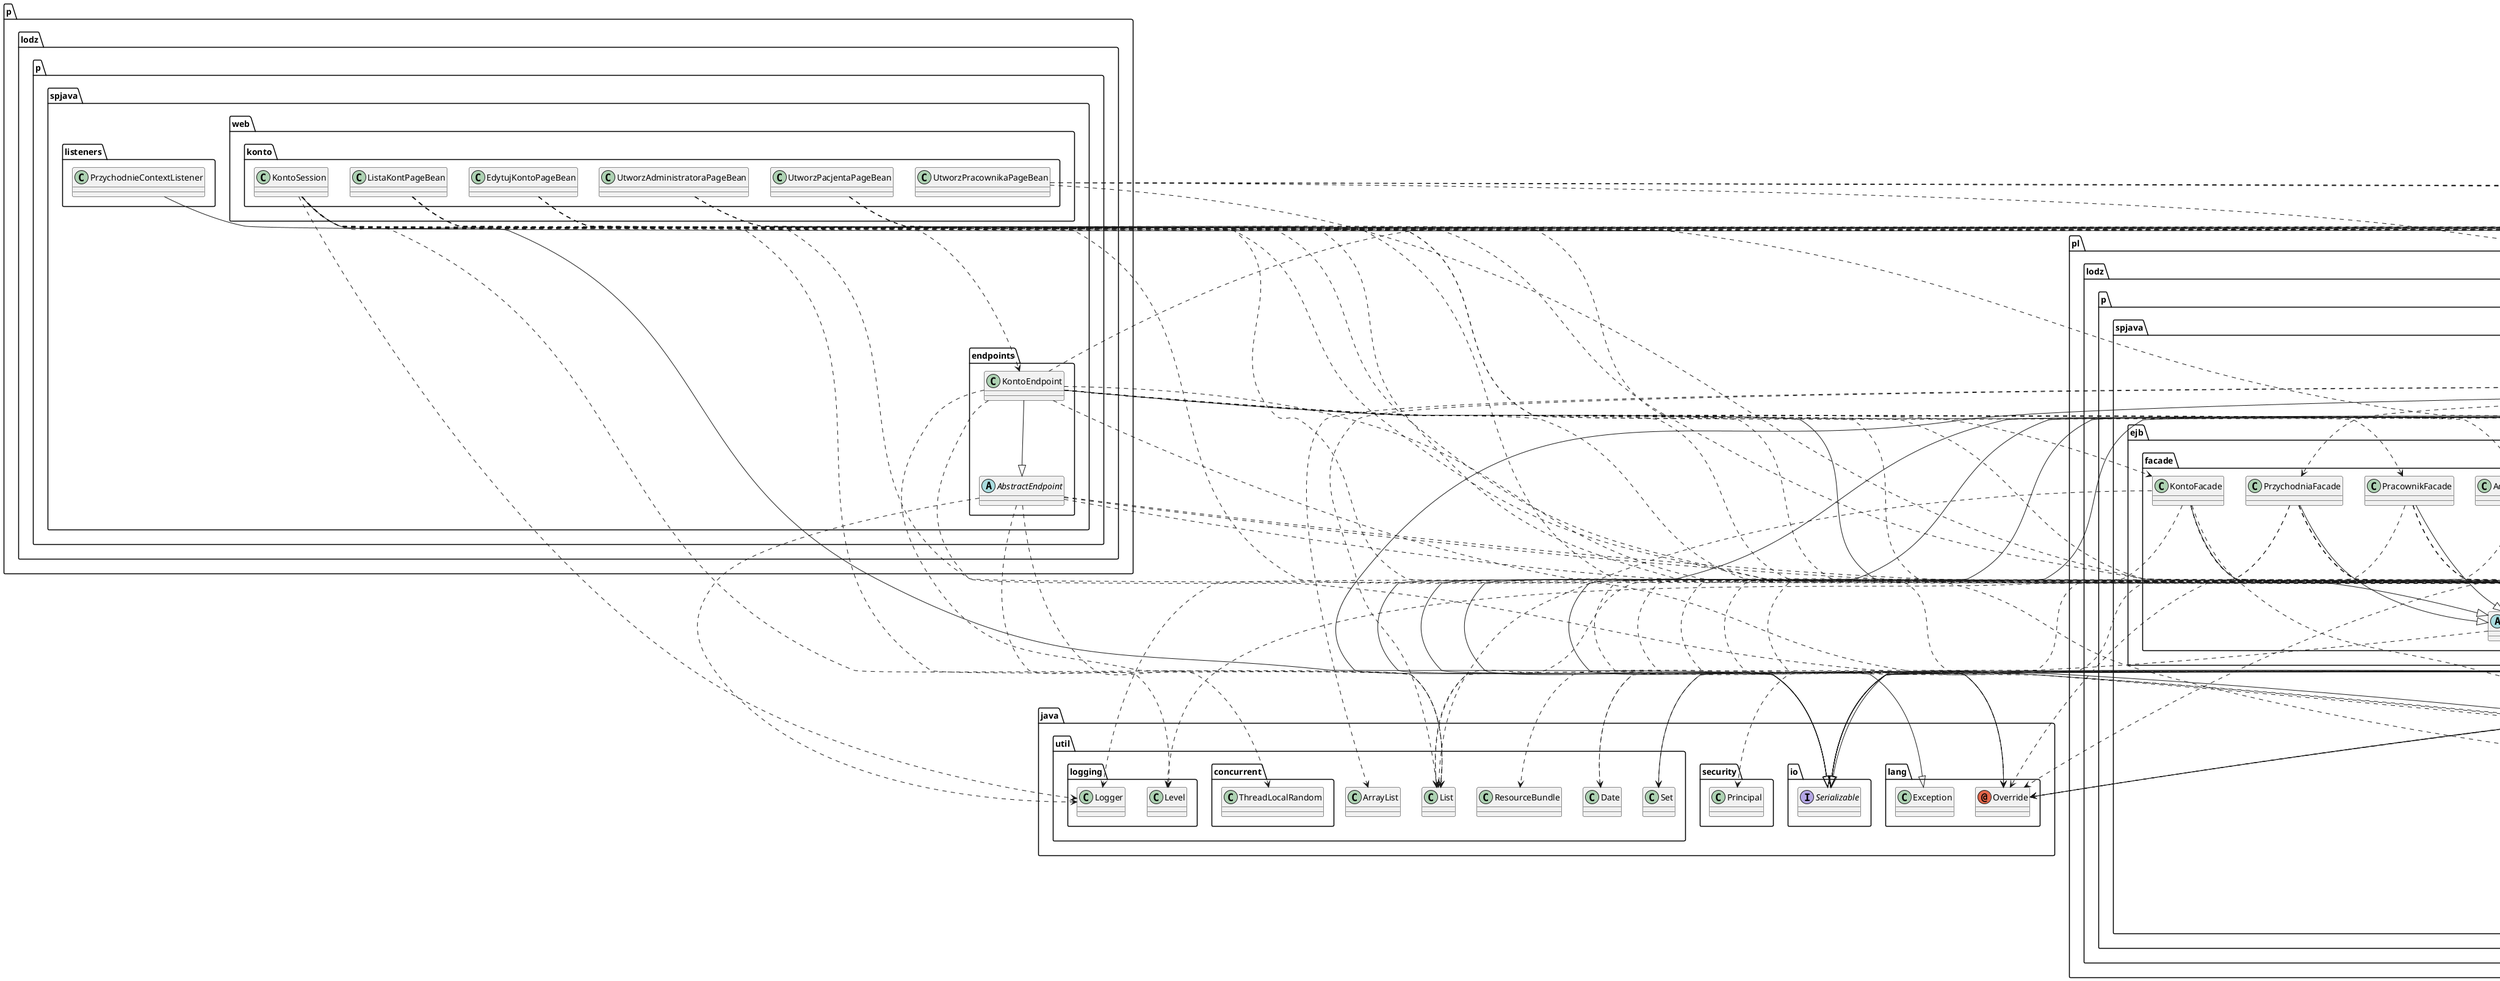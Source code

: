 @startuml
abstract class p.lodz.p.spjava.endpoints.AbstractEndpoint
abstract class pl.lodz.p.spjava.ejb.facade.AbstractFacade
abstract class pl.lodz.p.spjava.entity.AbstractEntity
abstract class pl.lodz.p.spjava.exception.AppBaseException
annotation java.lang.Override
annotation javax.annotation.PostConstruct
annotation javax.annotation.Resource
annotation javax.ejb.ApplicationException
annotation javax.ejb.LocalBean
annotation javax.ejb.Stateful
annotation javax.ejb.Stateless
annotation javax.ejb.TransactionAttribute
annotation javax.enterprise.context.RequestScoped
annotation javax.enterprise.context.SessionScoped
annotation javax.faces.view.ViewScoped
annotation javax.inject.Inject
annotation javax.inject.Named
annotation javax.interceptor.AroundInvoke
annotation javax.interceptor.Interceptors
annotation javax.persistence.Basic
annotation javax.persistence.Column
annotation javax.persistence.Embeddable
annotation javax.persistence.EmbeddedId
annotation javax.persistence.Entity
annotation javax.persistence.GeneratedValue
annotation javax.persistence.Id
annotation javax.persistence.JoinColumn
annotation javax.persistence.ManyToOne
annotation javax.persistence.MappedSuperclass
annotation javax.persistence.NamedQueries
annotation javax.persistence.NamedQuery
annotation javax.persistence.OneToMany
annotation javax.persistence.PersistenceContext
annotation javax.persistence.Table
annotation javax.persistence.Temporal
annotation javax.persistence.UniqueConstraint
annotation javax.persistence.Version
annotation javax.validation.constraints.NotNull
annotation javax.validation.constraints.Pattern
annotation javax.validation.constraints.Size
annotation javax.xml.bind.annotation.XmlTransient
annotation pl.lodz.p.spjava.entity.Column
annotation pl.lodz.p.spjava.entity.DiscriminatorColumn
annotation pl.lodz.p.spjava.entity.DiscriminatorValue
annotation pl.lodz.p.spjava.entity.Entity
annotation pl.lodz.p.spjava.entity.GeneratedValue
annotation pl.lodz.p.spjava.entity.Id
annotation pl.lodz.p.spjava.entity.Inheritance
annotation pl.lodz.p.spjava.entity.NamedQueries
annotation pl.lodz.p.spjava.entity.NamedQuery
annotation pl.lodz.p.spjava.entity.SecondaryTable
annotation pl.lodz.p.spjava.entity.Table
annotation pl.lodz.p.spjava.entity.TableGenerator
class java.lang.Exception
class java.security.Principal
class java.util.ArrayList
class java.util.Date
class java.util.List
class java.util.ResourceBundle
class java.util.Set
class java.util.concurrent.ThreadLocalRandom
class java.util.logging.Level
class java.util.logging.Logger
class javax.ejb.EJBException
class javax.ejb.SessionContext
class javax.ejb.TransactionAttributeType
class javax.faces.application.FacesMessage
class javax.faces.context.ExternalContext
class javax.faces.context.FacesContext
class javax.faces.model.DataModel
class javax.faces.model.ListDataModel
class javax.interceptor.InvocationContext
class javax.persistence.CascadeType
class javax.persistence.EntityManager
class javax.persistence.FetchType
class javax.persistence.GenerationType
class javax.persistence.TemporalType
class javax.persistence.TypedQuery
class javax.servlet.http.HttpSession
class javax.xml.bind.annotation.XmlRootElement
class p.lodz.p.spjava.endpoints.KontoEndpoint
class p.lodz.p.spjava.listeners.PrzychodnieContextListener
class p.lodz.p.spjava.web.konto.EdytujKontoPageBean
class p.lodz.p.spjava.web.konto.KontoSession
class p.lodz.p.spjava.web.konto.ListaKontPageBean
class p.lodz.p.spjava.web.konto.UtworzAdministratoraPageBean
class p.lodz.p.spjava.web.konto.UtworzPacjentaPageBean
class p.lodz.p.spjava.web.konto.UtworzPracownikaPageBean
class pl.lodz.p.spjava.config.PrzychodniaConverter
class pl.lodz.p.spjava.controllers.LekarzBean
class pl.lodz.p.spjava.controllers.PacjentBean
class pl.lodz.p.spjava.controllers.PrzychodniaBean
class pl.lodz.p.spjava.controllers.WizytaBean
class pl.lodz.p.spjava.ejb.facade.AdministratorFacade
class pl.lodz.p.spjava.ejb.facade.KontoFacade
class pl.lodz.p.spjava.ejb.facade.LekarzFacade
class pl.lodz.p.spjava.ejb.facade.PacjentFacade
class pl.lodz.p.spjava.ejb.facade.PracownikFacade
class pl.lodz.p.spjava.ejb.facade.PrzychodniaFacade
class pl.lodz.p.spjava.ejb.facade.WizytaFacade
class pl.lodz.p.spjava.ejb.intereceptor.LoggingInterceptor
class pl.lodz.p.spjava.entity.Administrator
class pl.lodz.p.spjava.entity.Konto
class pl.lodz.p.spjava.entity.Lekarz
class pl.lodz.p.spjava.entity.Pacjent
class pl.lodz.p.spjava.entity.Pracownik
class pl.lodz.p.spjava.entity.Przychodnia
class pl.lodz.p.spjava.entity.Wizyta
class pl.lodz.p.spjava.entity.WizytaPK
class pl.lodz.p.spjava.web.utils.ContextUtils
class pl.lodz.p.spjava.web.utils.KontoUtils
interface java.io.Serializable
interface javax.ejb.SessionSynchronization
interface javax.servlet.ServletContextListener
p.lodz.p.spjava.endpoints.AbstractEndpoint ..> javax.annotation.Resource
p.lodz.p.spjava.endpoints.AbstractEndpoint ..> java.util.concurrent.ThreadLocalRandom
p.lodz.p.spjava.endpoints.AbstractEndpoint ..> java.util.logging.Level
p.lodz.p.spjava.endpoints.AbstractEndpoint ..> java.util.logging.Logger
p.lodz.p.spjava.endpoints.AbstractEndpoint ..> javax.ejb.EJBException
p.lodz.p.spjava.endpoints.AbstractEndpoint ..> javax.ejb.SessionContext
pl.lodz.p.spjava.ejb.facade.AbstractFacade ..> java.util.List
pl.lodz.p.spjava.ejb.facade.AbstractFacade ..> javax.persistence.EntityManager
pl.lodz.p.spjava.entity.AbstractEntity ..> java.lang.Override
pl.lodz.p.spjava.entity.AbstractEntity ..> javax.persistence.Column
pl.lodz.p.spjava.entity.AbstractEntity ..> javax.persistence.MappedSuperclass
pl.lodz.p.spjava.entity.AbstractEntity ..> javax.persistence.Version
pl.lodz.p.spjava.exception.AppBaseException ..> javax.ejb.ApplicationException
pl.lodz.p.spjava.exception.AppBaseException --|> java.lang.Exception
p.lodz.p.spjava.endpoints.KontoEndpoint --|> p.lodz.p.spjava.endpoints.AbstractEndpoint
p.lodz.p.spjava.endpoints.KontoEndpoint ..> pl.lodz.p.spjava.exception.AppBaseException
p.lodz.p.spjava.endpoints.KontoEndpoint ..> javax.ejb.LocalBean
p.lodz.p.spjava.endpoints.KontoEndpoint ..> javax.ejb.Stateful
p.lodz.p.spjava.endpoints.KontoEndpoint ..> javax.ejb.TransactionAttribute
p.lodz.p.spjava.endpoints.KontoEndpoint ..> javax.inject.Inject
p.lodz.p.spjava.endpoints.KontoEndpoint ..> javax.interceptor.Interceptors
p.lodz.p.spjava.endpoints.KontoEndpoint ..> java.util.List
p.lodz.p.spjava.endpoints.KontoEndpoint ..> javax.ejb.TransactionAttributeType
p.lodz.p.spjava.endpoints.KontoEndpoint ..> pl.lodz.p.spjava.ejb.facade.AdministratorFacade
p.lodz.p.spjava.endpoints.KontoEndpoint ..> pl.lodz.p.spjava.ejb.facade.KontoFacade
p.lodz.p.spjava.endpoints.KontoEndpoint ..> pl.lodz.p.spjava.ejb.facade.PacjentFacade
p.lodz.p.spjava.endpoints.KontoEndpoint ..> pl.lodz.p.spjava.ejb.facade.PracownikFacade
p.lodz.p.spjava.endpoints.KontoEndpoint ..> pl.lodz.p.spjava.ejb.intereceptor.LoggingInterceptor
p.lodz.p.spjava.endpoints.KontoEndpoint ..> pl.lodz.p.spjava.entity.Konto
p.lodz.p.spjava.endpoints.KontoEndpoint ..> pl.lodz.p.spjava.entity.Pacjent
p.lodz.p.spjava.endpoints.KontoEndpoint ..> pl.lodz.p.spjava.web.utils.KontoUtils
p.lodz.p.spjava.endpoints.KontoEndpoint --|> javax.ejb.SessionSynchronization
p.lodz.p.spjava.listeners.PrzychodnieContextListener --|> javax.servlet.ServletContextListener
p.lodz.p.spjava.web.konto.EdytujKontoPageBean ..> pl.lodz.p.spjava.exception.AppBaseException
p.lodz.p.spjava.web.konto.EdytujKontoPageBean ..> javax.annotation.PostConstruct
p.lodz.p.spjava.web.konto.EdytujKontoPageBean ..> javax.enterprise.context.RequestScoped
p.lodz.p.spjava.web.konto.EdytujKontoPageBean ..> javax.inject.Inject
p.lodz.p.spjava.web.konto.EdytujKontoPageBean ..> javax.inject.Named
p.lodz.p.spjava.web.konto.EdytujKontoPageBean ..> pl.lodz.p.spjava.entity.Konto
p.lodz.p.spjava.web.konto.EdytujKontoPageBean ..> pl.lodz.p.spjava.web.utils.KontoUtils
p.lodz.p.spjava.web.konto.KontoSession ..> pl.lodz.p.spjava.exception.AppBaseException
p.lodz.p.spjava.web.konto.KontoSession ..> javax.annotation.PostConstruct
p.lodz.p.spjava.web.konto.KontoSession ..> javax.enterprise.context.SessionScoped
p.lodz.p.spjava.web.konto.KontoSession ..> javax.inject.Inject
p.lodz.p.spjava.web.konto.KontoSession ..> javax.inject.Named
p.lodz.p.spjava.web.konto.KontoSession ..> java.util.List
p.lodz.p.spjava.web.konto.KontoSession ..> java.util.logging.Logger
p.lodz.p.spjava.web.konto.KontoSession ..> p.lodz.p.spjava.endpoints.KontoEndpoint
p.lodz.p.spjava.web.konto.KontoSession ..> pl.lodz.p.spjava.entity.Administrator
p.lodz.p.spjava.web.konto.KontoSession ..> pl.lodz.p.spjava.entity.Konto
p.lodz.p.spjava.web.konto.KontoSession ..> pl.lodz.p.spjava.entity.Pacjent
p.lodz.p.spjava.web.konto.KontoSession ..> pl.lodz.p.spjava.entity.Pracownik
p.lodz.p.spjava.web.konto.KontoSession ..> pl.lodz.p.spjava.web.utils.ContextUtils
p.lodz.p.spjava.web.konto.KontoSession --|> java.io.Serializable
p.lodz.p.spjava.web.konto.ListaKontPageBean ..> javax.annotation.PostConstruct
p.lodz.p.spjava.web.konto.ListaKontPageBean ..> javax.enterprise.context.RequestScoped
p.lodz.p.spjava.web.konto.ListaKontPageBean ..> javax.inject.Inject
p.lodz.p.spjava.web.konto.ListaKontPageBean ..> javax.inject.Named
p.lodz.p.spjava.web.konto.ListaKontPageBean ..> java.util.List
p.lodz.p.spjava.web.konto.ListaKontPageBean ..> javax.faces.model.DataModel
p.lodz.p.spjava.web.konto.ListaKontPageBean ..> javax.faces.model.ListDataModel
p.lodz.p.spjava.web.konto.ListaKontPageBean ..> pl.lodz.p.spjava.entity.Konto
p.lodz.p.spjava.web.konto.UtworzAdministratoraPageBean ..> javax.enterprise.context.RequestScoped
p.lodz.p.spjava.web.konto.UtworzAdministratoraPageBean ..> javax.inject.Inject
p.lodz.p.spjava.web.konto.UtworzAdministratoraPageBean ..> javax.inject.Named
p.lodz.p.spjava.web.konto.UtworzAdministratoraPageBean ..> pl.lodz.p.spjava.entity.Administrator
p.lodz.p.spjava.web.konto.UtworzAdministratoraPageBean ..> pl.lodz.p.spjava.web.utils.ContextUtils
p.lodz.p.spjava.web.konto.UtworzPacjentaPageBean ..> javax.enterprise.context.RequestScoped
p.lodz.p.spjava.web.konto.UtworzPacjentaPageBean ..> javax.inject.Inject
p.lodz.p.spjava.web.konto.UtworzPacjentaPageBean ..> javax.inject.Named
p.lodz.p.spjava.web.konto.UtworzPacjentaPageBean ..> pl.lodz.p.spjava.entity.Pacjent
p.lodz.p.spjava.web.konto.UtworzPacjentaPageBean ..> pl.lodz.p.spjava.web.utils.ContextUtils
p.lodz.p.spjava.web.konto.UtworzPracownikaPageBean ..> javax.enterprise.context.RequestScoped
p.lodz.p.spjava.web.konto.UtworzPracownikaPageBean ..> javax.inject.Inject
p.lodz.p.spjava.web.konto.UtworzPracownikaPageBean ..> javax.inject.Named
p.lodz.p.spjava.web.konto.UtworzPracownikaPageBean ..> pl.lodz.p.spjava.entity.Pracownik
p.lodz.p.spjava.web.konto.UtworzPracownikaPageBean ..> pl.lodz.p.spjava.web.utils.ContextUtils
pl.lodz.p.spjava.controllers.LekarzBean ..> javax.enterprise.context.RequestScoped
pl.lodz.p.spjava.controllers.LekarzBean ..> javax.inject.Inject
pl.lodz.p.spjava.controllers.LekarzBean ..> javax.inject.Named
pl.lodz.p.spjava.controllers.LekarzBean ..> javax.faces.application.FacesMessage
pl.lodz.p.spjava.controllers.LekarzBean ..> javax.faces.context.FacesContext
pl.lodz.p.spjava.controllers.LekarzBean ..> javax.persistence.EntityManager
pl.lodz.p.spjava.controllers.LekarzBean ..> pl.lodz.p.spjava.ejb.facade.LekarzFacade
pl.lodz.p.spjava.controllers.LekarzBean ..> pl.lodz.p.spjava.entity.Lekarz
pl.lodz.p.spjava.controllers.LekarzBean --|> java.io.Serializable
pl.lodz.p.spjava.controllers.PacjentBean ..> javax.enterprise.context.RequestScoped
pl.lodz.p.spjava.controllers.PacjentBean ..> javax.inject.Inject
pl.lodz.p.spjava.controllers.PacjentBean ..> javax.inject.Named
pl.lodz.p.spjava.controllers.PacjentBean ..> javax.faces.application.FacesMessage
pl.lodz.p.spjava.controllers.PacjentBean ..> javax.faces.context.FacesContext
pl.lodz.p.spjava.controllers.PacjentBean ..> pl.lodz.p.spjava.ejb.facade.PacjentFacade
pl.lodz.p.spjava.controllers.PacjentBean ..> pl.lodz.p.spjava.entity.Pacjent
pl.lodz.p.spjava.controllers.PacjentBean --|> java.io.Serializable
pl.lodz.p.spjava.controllers.PrzychodniaBean ..> javax.annotation.PostConstruct
pl.lodz.p.spjava.controllers.PrzychodniaBean ..> javax.faces.view.ViewScoped
pl.lodz.p.spjava.controllers.PrzychodniaBean ..> javax.inject.Inject
pl.lodz.p.spjava.controllers.PrzychodniaBean ..> javax.inject.Named
pl.lodz.p.spjava.controllers.PrzychodniaBean ..> java.util.ArrayList
pl.lodz.p.spjava.controllers.PrzychodniaBean ..> java.util.List
pl.lodz.p.spjava.controllers.PrzychodniaBean ..> javax.faces.application.FacesMessage
pl.lodz.p.spjava.controllers.PrzychodniaBean ..> javax.faces.context.FacesContext
pl.lodz.p.spjava.controllers.PrzychodniaBean ..> pl.lodz.p.spjava.ejb.facade.PrzychodniaFacade
pl.lodz.p.spjava.controllers.PrzychodniaBean ..> pl.lodz.p.spjava.entity.Przychodnia
pl.lodz.p.spjava.controllers.PrzychodniaBean --|> java.io.Serializable
pl.lodz.p.spjava.controllers.WizytaBean ..> javax.enterprise.context.SessionScoped
pl.lodz.p.spjava.controllers.WizytaBean ..> javax.inject.Inject
pl.lodz.p.spjava.controllers.WizytaBean ..> javax.inject.Named
pl.lodz.p.spjava.controllers.WizytaBean ..> pl.lodz.p.spjava.entity.Wizyta
pl.lodz.p.spjava.controllers.WizytaBean ..> pl.lodz.p.spjava.entity.WizytaPK
pl.lodz.p.spjava.controllers.WizytaBean --|> java.io.Serializable
pl.lodz.p.spjava.ejb.facade.AdministratorFacade --|> pl.lodz.p.spjava.ejb.facade.AbstractFacade
pl.lodz.p.spjava.ejb.facade.AdministratorFacade ..> java.lang.Override
pl.lodz.p.spjava.ejb.facade.AdministratorFacade ..> javax.ejb.Stateless
pl.lodz.p.spjava.ejb.facade.AdministratorFacade ..> javax.persistence.PersistenceContext
pl.lodz.p.spjava.ejb.facade.AdministratorFacade ..> javax.persistence.EntityManager
pl.lodz.p.spjava.ejb.facade.AdministratorFacade ..> pl.lodz.p.spjava.entity.Administrator
pl.lodz.p.spjava.ejb.facade.KontoFacade --|> pl.lodz.p.spjava.ejb.facade.AbstractFacade
pl.lodz.p.spjava.ejb.facade.KontoFacade ..> java.lang.Override
pl.lodz.p.spjava.ejb.facade.KontoFacade ..> javax.ejb.Stateless
pl.lodz.p.spjava.ejb.facade.KontoFacade ..> javax.persistence.PersistenceContext
pl.lodz.p.spjava.ejb.facade.KontoFacade ..> java.util.List
pl.lodz.p.spjava.ejb.facade.KontoFacade ..> javax.persistence.EntityManager
pl.lodz.p.spjava.ejb.facade.KontoFacade ..> pl.lodz.p.spjava.entity.Konto
pl.lodz.p.spjava.ejb.facade.LekarzFacade --|> pl.lodz.p.spjava.ejb.facade.AbstractFacade
pl.lodz.p.spjava.ejb.facade.LekarzFacade ..> java.lang.Override
pl.lodz.p.spjava.ejb.facade.LekarzFacade ..> javax.ejb.Stateless
pl.lodz.p.spjava.ejb.facade.LekarzFacade ..> javax.persistence.PersistenceContext
pl.lodz.p.spjava.ejb.facade.LekarzFacade ..> javax.persistence.EntityManager
pl.lodz.p.spjava.ejb.facade.LekarzFacade ..> pl.lodz.p.spjava.entity.Lekarz
pl.lodz.p.spjava.ejb.facade.PacjentFacade --|> pl.lodz.p.spjava.ejb.facade.AbstractFacade
pl.lodz.p.spjava.ejb.facade.PacjentFacade ..> java.lang.Override
pl.lodz.p.spjava.ejb.facade.PacjentFacade ..> javax.ejb.Stateless
pl.lodz.p.spjava.ejb.facade.PacjentFacade ..> javax.persistence.PersistenceContext
pl.lodz.p.spjava.ejb.facade.PacjentFacade ..> javax.persistence.EntityManager
pl.lodz.p.spjava.ejb.facade.PacjentFacade ..> pl.lodz.p.spjava.entity.Pacjent
pl.lodz.p.spjava.ejb.facade.PracownikFacade --|> pl.lodz.p.spjava.ejb.facade.AbstractFacade
pl.lodz.p.spjava.ejb.facade.PracownikFacade ..> java.lang.Override
pl.lodz.p.spjava.ejb.facade.PracownikFacade ..> javax.ejb.Stateless
pl.lodz.p.spjava.ejb.facade.PracownikFacade ..> javax.persistence.PersistenceContext
pl.lodz.p.spjava.ejb.facade.PracownikFacade ..> javax.persistence.EntityManager
pl.lodz.p.spjava.ejb.facade.PracownikFacade ..> pl.lodz.p.spjava.entity.Pracownik
pl.lodz.p.spjava.ejb.facade.PrzychodniaFacade --|> pl.lodz.p.spjava.ejb.facade.AbstractFacade
pl.lodz.p.spjava.ejb.facade.PrzychodniaFacade ..> java.lang.Override
pl.lodz.p.spjava.ejb.facade.PrzychodniaFacade ..> javax.ejb.Stateless
pl.lodz.p.spjava.ejb.facade.PrzychodniaFacade ..> javax.persistence.PersistenceContext
pl.lodz.p.spjava.ejb.facade.PrzychodniaFacade ..> java.util.List
pl.lodz.p.spjava.ejb.facade.PrzychodniaFacade ..> javax.persistence.EntityManager
pl.lodz.p.spjava.ejb.facade.PrzychodniaFacade ..> javax.persistence.TypedQuery
pl.lodz.p.spjava.ejb.facade.PrzychodniaFacade ..> pl.lodz.p.spjava.entity.Przychodnia
pl.lodz.p.spjava.ejb.facade.WizytaFacade --|> pl.lodz.p.spjava.ejb.facade.AbstractFacade
pl.lodz.p.spjava.ejb.facade.WizytaFacade ..> java.lang.Override
pl.lodz.p.spjava.ejb.facade.WizytaFacade ..> javax.ejb.Stateless
pl.lodz.p.spjava.ejb.facade.WizytaFacade ..> javax.persistence.PersistenceContext
pl.lodz.p.spjava.ejb.facade.WizytaFacade ..> javax.persistence.EntityManager
pl.lodz.p.spjava.ejb.facade.WizytaFacade ..> pl.lodz.p.spjava.entity.Wizyta
pl.lodz.p.spjava.ejb.intereceptor.LoggingInterceptor ..> javax.annotation.Resource
pl.lodz.p.spjava.ejb.intereceptor.LoggingInterceptor ..> javax.interceptor.AroundInvoke
pl.lodz.p.spjava.ejb.intereceptor.LoggingInterceptor ..> java.util.logging.Level
pl.lodz.p.spjava.ejb.intereceptor.LoggingInterceptor ..> java.util.logging.Logger
pl.lodz.p.spjava.ejb.intereceptor.LoggingInterceptor ..> javax.ejb.SessionContext
pl.lodz.p.spjava.ejb.intereceptor.LoggingInterceptor ..> javax.interceptor.InvocationContext
pl.lodz.p.spjava.entity.Administrator ..> javax.validation.constraints.NotNull
pl.lodz.p.spjava.entity.Administrator ..> javax.validation.constraints.Size
pl.lodz.p.spjava.entity.Administrator ..> pl.lodz.p.spjava.entity.Column
pl.lodz.p.spjava.entity.Administrator ..> pl.lodz.p.spjava.entity.DiscriminatorValue
pl.lodz.p.spjava.entity.Administrator ..> pl.lodz.p.spjava.entity.Entity
pl.lodz.p.spjava.entity.Administrator ..> pl.lodz.p.spjava.entity.NamedQueries
pl.lodz.p.spjava.entity.Administrator ..> pl.lodz.p.spjava.entity.NamedQuery
pl.lodz.p.spjava.entity.Administrator ..> pl.lodz.p.spjava.entity.Table
pl.lodz.p.spjava.entity.Administrator --|> pl.lodz.p.spjava.entity.Konto
pl.lodz.p.spjava.entity.Administrator --|> java.io.Serializable
pl.lodz.p.spjava.entity.Konto ..> javax.validation.constraints.NotNull
pl.lodz.p.spjava.entity.Konto ..> javax.validation.constraints.Pattern
pl.lodz.p.spjava.entity.Konto ..> javax.validation.constraints.Size
pl.lodz.p.spjava.entity.Konto ..> pl.lodz.p.spjava.entity.Column
pl.lodz.p.spjava.entity.Konto ..> pl.lodz.p.spjava.entity.DiscriminatorColumn
pl.lodz.p.spjava.entity.Konto ..> pl.lodz.p.spjava.entity.DiscriminatorValue
pl.lodz.p.spjava.entity.Konto ..> pl.lodz.p.spjava.entity.Entity
pl.lodz.p.spjava.entity.Konto ..> pl.lodz.p.spjava.entity.GeneratedValue
pl.lodz.p.spjava.entity.Konto ..> pl.lodz.p.spjava.entity.Id
pl.lodz.p.spjava.entity.Konto ..> pl.lodz.p.spjava.entity.Inheritance
pl.lodz.p.spjava.entity.Konto ..> pl.lodz.p.spjava.entity.SecondaryTable
pl.lodz.p.spjava.entity.Konto ..> pl.lodz.p.spjava.entity.Table
pl.lodz.p.spjava.entity.Konto ..> pl.lodz.p.spjava.entity.TableGenerator
pl.lodz.p.spjava.entity.Konto --|> java.io.Serializable
pl.lodz.p.spjava.entity.Lekarz ..> java.lang.Override
pl.lodz.p.spjava.entity.Lekarz ..> javax.persistence.Basic
pl.lodz.p.spjava.entity.Lekarz ..> javax.persistence.Column
pl.lodz.p.spjava.entity.Lekarz ..> javax.persistence.Entity
pl.lodz.p.spjava.entity.Lekarz ..> javax.persistence.GeneratedValue
pl.lodz.p.spjava.entity.Lekarz ..> javax.persistence.Id
pl.lodz.p.spjava.entity.Lekarz ..> javax.persistence.JoinColumn
pl.lodz.p.spjava.entity.Lekarz ..> javax.persistence.ManyToOne
pl.lodz.p.spjava.entity.Lekarz ..> javax.persistence.NamedQueries
pl.lodz.p.spjava.entity.Lekarz ..> javax.persistence.NamedQuery
pl.lodz.p.spjava.entity.Lekarz ..> javax.persistence.OneToMany
pl.lodz.p.spjava.entity.Lekarz ..> javax.persistence.Table
pl.lodz.p.spjava.entity.Lekarz ..> javax.validation.constraints.NotNull
pl.lodz.p.spjava.entity.Lekarz ..> javax.validation.constraints.Size
pl.lodz.p.spjava.entity.Lekarz ..> javax.xml.bind.annotation.XmlTransient
pl.lodz.p.spjava.entity.Lekarz ..> java.util.Set
pl.lodz.p.spjava.entity.Lekarz ..> javax.persistence.CascadeType
pl.lodz.p.spjava.entity.Lekarz ..> javax.persistence.FetchType
pl.lodz.p.spjava.entity.Lekarz ..> javax.persistence.GenerationType
pl.lodz.p.spjava.entity.Lekarz ..> javax.xml.bind.annotation.XmlRootElement
pl.lodz.p.spjava.entity.Lekarz --|> java.io.Serializable
pl.lodz.p.spjava.entity.Pacjent ..> java.lang.Override
pl.lodz.p.spjava.entity.Pacjent ..> javax.persistence.Basic
pl.lodz.p.spjava.entity.Pacjent ..> javax.persistence.Column
pl.lodz.p.spjava.entity.Pacjent ..> javax.persistence.Entity
pl.lodz.p.spjava.entity.Pacjent ..> javax.persistence.Id
pl.lodz.p.spjava.entity.Pacjent ..> javax.persistence.JoinColumn
pl.lodz.p.spjava.entity.Pacjent ..> javax.persistence.ManyToOne
pl.lodz.p.spjava.entity.Pacjent ..> javax.persistence.NamedQueries
pl.lodz.p.spjava.entity.Pacjent ..> javax.persistence.NamedQuery
pl.lodz.p.spjava.entity.Pacjent ..> javax.persistence.OneToMany
pl.lodz.p.spjava.entity.Pacjent ..> javax.persistence.Table
pl.lodz.p.spjava.entity.Pacjent ..> javax.persistence.UniqueConstraint
pl.lodz.p.spjava.entity.Pacjent ..> javax.validation.constraints.NotNull
pl.lodz.p.spjava.entity.Pacjent ..> javax.validation.constraints.Size
pl.lodz.p.spjava.entity.Pacjent ..> javax.xml.bind.annotation.XmlTransient
pl.lodz.p.spjava.entity.Pacjent ..> java.util.Set
pl.lodz.p.spjava.entity.Pacjent ..> javax.persistence.CascadeType
pl.lodz.p.spjava.entity.Pacjent ..> javax.persistence.FetchType
pl.lodz.p.spjava.entity.Pacjent ..> javax.xml.bind.annotation.XmlRootElement
pl.lodz.p.spjava.entity.Pacjent --|> java.io.Serializable
pl.lodz.p.spjava.entity.Pracownik ..> javax.validation.constraints.NotNull
pl.lodz.p.spjava.entity.Pracownik ..> javax.validation.constraints.Size
pl.lodz.p.spjava.entity.Pracownik ..> pl.lodz.p.spjava.entity.Column
pl.lodz.p.spjava.entity.Pracownik ..> pl.lodz.p.spjava.entity.DiscriminatorValue
pl.lodz.p.spjava.entity.Pracownik ..> pl.lodz.p.spjava.entity.Entity
pl.lodz.p.spjava.entity.Pracownik ..> pl.lodz.p.spjava.entity.NamedQueries
pl.lodz.p.spjava.entity.Pracownik ..> pl.lodz.p.spjava.entity.NamedQuery
pl.lodz.p.spjava.entity.Pracownik ..> pl.lodz.p.spjava.entity.Table
pl.lodz.p.spjava.entity.Pracownik --|> pl.lodz.p.spjava.entity.Konto
pl.lodz.p.spjava.entity.Pracownik --|> java.io.Serializable
pl.lodz.p.spjava.entity.Przychodnia ..> java.lang.Override
pl.lodz.p.spjava.entity.Przychodnia ..> javax.persistence.Basic
pl.lodz.p.spjava.entity.Przychodnia ..> javax.persistence.Column
pl.lodz.p.spjava.entity.Przychodnia ..> javax.persistence.Entity
pl.lodz.p.spjava.entity.Przychodnia ..> javax.persistence.GeneratedValue
pl.lodz.p.spjava.entity.Przychodnia ..> javax.persistence.Id
pl.lodz.p.spjava.entity.Przychodnia ..> javax.persistence.NamedQueries
pl.lodz.p.spjava.entity.Przychodnia ..> javax.persistence.NamedQuery
pl.lodz.p.spjava.entity.Przychodnia ..> javax.persistence.OneToMany
pl.lodz.p.spjava.entity.Przychodnia ..> javax.persistence.Table
pl.lodz.p.spjava.entity.Przychodnia ..> javax.validation.constraints.NotNull
pl.lodz.p.spjava.entity.Przychodnia ..> javax.validation.constraints.Size
pl.lodz.p.spjava.entity.Przychodnia ..> javax.xml.bind.annotation.XmlTransient
pl.lodz.p.spjava.entity.Przychodnia ..> java.util.Set
pl.lodz.p.spjava.entity.Przychodnia ..> javax.persistence.CascadeType
pl.lodz.p.spjava.entity.Przychodnia ..> javax.persistence.FetchType
pl.lodz.p.spjava.entity.Przychodnia ..> javax.persistence.GenerationType
pl.lodz.p.spjava.entity.Przychodnia ..> javax.xml.bind.annotation.XmlRootElement
pl.lodz.p.spjava.entity.Przychodnia --|> java.io.Serializable
pl.lodz.p.spjava.entity.Wizyta ..> java.lang.Override
pl.lodz.p.spjava.entity.Wizyta ..> javax.persistence.Basic
pl.lodz.p.spjava.entity.Wizyta ..> javax.persistence.Column
pl.lodz.p.spjava.entity.Wizyta ..> javax.persistence.EmbeddedId
pl.lodz.p.spjava.entity.Wizyta ..> javax.persistence.Entity
pl.lodz.p.spjava.entity.Wizyta ..> javax.persistence.JoinColumn
pl.lodz.p.spjava.entity.Wizyta ..> javax.persistence.ManyToOne
pl.lodz.p.spjava.entity.Wizyta ..> javax.persistence.NamedQueries
pl.lodz.p.spjava.entity.Wizyta ..> javax.persistence.NamedQuery
pl.lodz.p.spjava.entity.Wizyta ..> javax.persistence.Table
pl.lodz.p.spjava.entity.Wizyta ..> javax.persistence.UniqueConstraint
pl.lodz.p.spjava.entity.Wizyta ..> javax.validation.constraints.NotNull
pl.lodz.p.spjava.entity.Wizyta ..> javax.validation.constraints.Size
pl.lodz.p.spjava.entity.Wizyta ..> java.util.Date
pl.lodz.p.spjava.entity.Wizyta ..> javax.persistence.FetchType
pl.lodz.p.spjava.entity.Wizyta --|> java.io.Serializable
pl.lodz.p.spjava.entity.WizytaPK ..> java.lang.Override
pl.lodz.p.spjava.entity.WizytaPK ..> javax.persistence.Basic
pl.lodz.p.spjava.entity.WizytaPK ..> javax.persistence.Column
pl.lodz.p.spjava.entity.WizytaPK ..> javax.persistence.Embeddable
pl.lodz.p.spjava.entity.WizytaPK ..> javax.persistence.Temporal
pl.lodz.p.spjava.entity.WizytaPK ..> javax.validation.constraints.NotNull
pl.lodz.p.spjava.entity.WizytaPK ..> java.util.Date
pl.lodz.p.spjava.entity.WizytaPK ..> javax.persistence.TemporalType
pl.lodz.p.spjava.entity.WizytaPK --|> java.io.Serializable
pl.lodz.p.spjava.web.utils.ContextUtils ..> java.security.Principal
pl.lodz.p.spjava.web.utils.ContextUtils ..> java.util.ResourceBundle
pl.lodz.p.spjava.web.utils.ContextUtils ..> javax.faces.application.FacesMessage
pl.lodz.p.spjava.web.utils.ContextUtils ..> javax.faces.context.ExternalContext
pl.lodz.p.spjava.web.utils.ContextUtils ..> javax.faces.context.FacesContext
pl.lodz.p.spjava.web.utils.ContextUtils ..> javax.servlet.http.HttpSession
pl.lodz.p.spjava.web.utils.KontoUtils ..> pl.lodz.p.spjava.entity.Administrator
pl.lodz.p.spjava.web.utils.KontoUtils ..> pl.lodz.p.spjava.entity.Konto
pl.lodz.p.spjava.web.utils.KontoUtils ..> pl.lodz.p.spjava.entity.Pracownik
@enduml